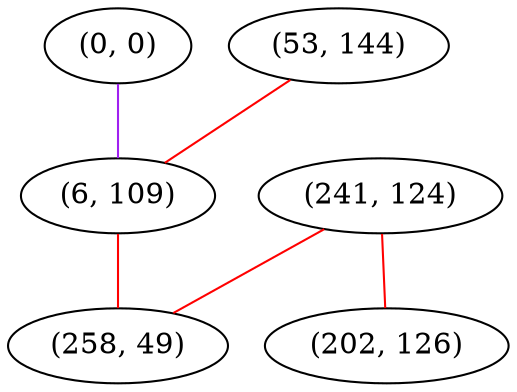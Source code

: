 graph "" {
"(0, 0)";
"(53, 144)";
"(241, 124)";
"(202, 126)";
"(6, 109)";
"(258, 49)";
"(0, 0)" -- "(6, 109)"  [color=purple, key=0, weight=4];
"(53, 144)" -- "(6, 109)"  [color=red, key=0, weight=1];
"(241, 124)" -- "(202, 126)"  [color=red, key=0, weight=1];
"(241, 124)" -- "(258, 49)"  [color=red, key=0, weight=1];
"(6, 109)" -- "(258, 49)"  [color=red, key=0, weight=1];
}
